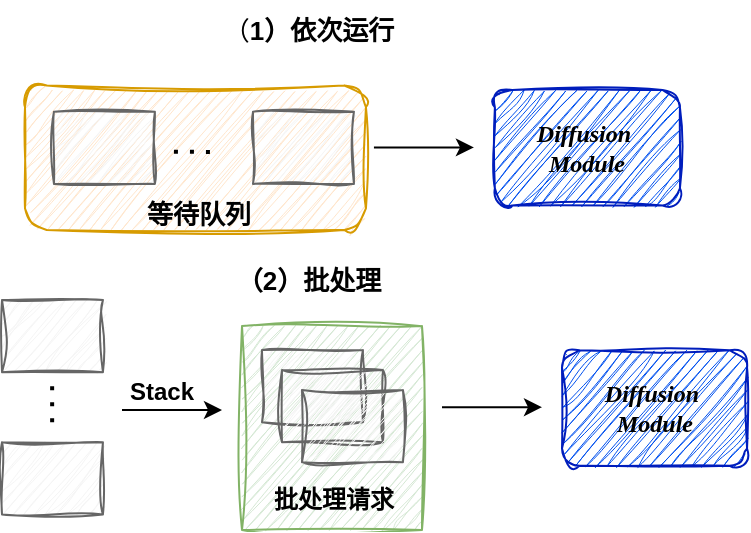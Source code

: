 <mxfile version="27.0.6">
  <diagram name="第 1 页" id="J99-2A23o9RZOt2PJ2Al">
    <mxGraphModel dx="1172" dy="643" grid="1" gridSize="10" guides="1" tooltips="1" connect="1" arrows="1" fold="1" page="1" pageScale="1" pageWidth="827" pageHeight="1169" math="0" shadow="0">
      <root>
        <mxCell id="0" />
        <mxCell id="1" parent="0" />
        <mxCell id="EtwiyDROH1b04Ajci_jH-31" value="" style="rounded=1;whiteSpace=wrap;html=1;fillColor=#ffe6cc;strokeColor=#d79b00;sketch=1;curveFitting=1;jiggle=2;" vertex="1" parent="1">
          <mxGeometry x="501.5" y="627.78" width="170.47" height="72.22" as="geometry" />
        </mxCell>
        <mxCell id="EtwiyDROH1b04Ajci_jH-30" value="" style="rounded=0;whiteSpace=wrap;html=1;fillColor=#d5e8d4;strokeColor=#82b366;sketch=1;curveFitting=1;jiggle=2;" vertex="1" parent="1">
          <mxGeometry x="610" y="748.06" width="90" height="101.94" as="geometry" />
        </mxCell>
        <mxCell id="EtwiyDROH1b04Ajci_jH-1" value="&lt;i&gt;&lt;span&gt;&lt;font style=&quot;color: rgb(0, 0, 0);&quot;&gt;Diffusion&amp;nbsp;&lt;/font&gt;&lt;/span&gt;&lt;/i&gt;&lt;div&gt;&lt;i&gt;&lt;span&gt;&lt;font style=&quot;color: rgb(0, 0, 0);&quot;&gt;Module&lt;/font&gt;&lt;/span&gt;&lt;/i&gt;&lt;/div&gt;" style="rounded=1;whiteSpace=wrap;html=1;fillColor=#0050ef;strokeColor=#001DBC;sketch=1;curveFitting=1;jiggle=2;fontColor=#ffffff;fontFamily=Comic Sans MS;fontSize=12;fontStyle=1" vertex="1" parent="1">
          <mxGeometry x="770" y="760.14" width="92.53" height="57.778" as="geometry" />
        </mxCell>
        <mxCell id="EtwiyDROH1b04Ajci_jH-2" value="" style="rounded=0;whiteSpace=wrap;html=1;fillColor=#f5f5f5;fontColor=#333333;strokeColor=#666666;sketch=1;curveFitting=1;jiggle=2;fontFamily=Comic Sans MS;fontSize=12;fontStyle=1" vertex="1" parent="1">
          <mxGeometry x="620" y="760" width="50.471" height="36.111" as="geometry" />
        </mxCell>
        <mxCell id="EtwiyDROH1b04Ajci_jH-7" value="" style="rounded=0;whiteSpace=wrap;html=1;fillColor=#f5f5f5;fontColor=#333333;strokeColor=#666666;sketch=1;curveFitting=1;jiggle=2;fontFamily=Comic Sans MS;fontSize=12;fontStyle=1" vertex="1" parent="1">
          <mxGeometry x="630" y="770" width="50.471" height="36.111" as="geometry" />
        </mxCell>
        <mxCell id="EtwiyDROH1b04Ajci_jH-8" value="" style="rounded=0;whiteSpace=wrap;html=1;fillColor=#f5f5f5;fontColor=#333333;strokeColor=#666666;sketch=1;curveFitting=1;jiggle=2;fontFamily=Comic Sans MS;fontSize=12;fontStyle=1" vertex="1" parent="1">
          <mxGeometry x="640" y="780" width="50.471" height="36.111" as="geometry" />
        </mxCell>
        <mxCell id="EtwiyDROH1b04Ajci_jH-10" value="&lt;b&gt;Stack&lt;/b&gt;" style="text;html=1;align=center;verticalAlign=middle;whiteSpace=wrap;rounded=0;" vertex="1" parent="1">
          <mxGeometry x="540.47" y="766.11" width="60" height="30" as="geometry" />
        </mxCell>
        <mxCell id="EtwiyDROH1b04Ajci_jH-11" value="" style="rounded=0;whiteSpace=wrap;html=1;fillColor=#f5f5f5;fontColor=#333333;strokeColor=#666666;sketch=1;curveFitting=1;jiggle=2;fontFamily=Comic Sans MS;fontSize=12;fontStyle=1" vertex="1" parent="1">
          <mxGeometry x="490" y="806.11" width="50.471" height="36.111" as="geometry" />
        </mxCell>
        <mxCell id="EtwiyDROH1b04Ajci_jH-12" value="" style="rounded=0;whiteSpace=wrap;html=1;fillColor=#f5f5f5;fontColor=#333333;strokeColor=#666666;sketch=1;curveFitting=1;jiggle=2;fontFamily=Comic Sans MS;fontSize=12;fontStyle=1" vertex="1" parent="1">
          <mxGeometry x="490" y="735" width="50.471" height="36.111" as="geometry" />
        </mxCell>
        <mxCell id="EtwiyDROH1b04Ajci_jH-13" value="" style="endArrow=none;dashed=1;html=1;dashPattern=1 3;strokeWidth=2;rounded=0;" edge="1" parent="1">
          <mxGeometry width="50" height="50" relative="1" as="geometry">
            <mxPoint x="515.07" y="796.11" as="sourcePoint" />
            <mxPoint x="515.07" y="776.11" as="targetPoint" />
          </mxGeometry>
        </mxCell>
        <mxCell id="EtwiyDROH1b04Ajci_jH-14" value="" style="endArrow=classic;html=1;rounded=0;" edge="1" parent="1">
          <mxGeometry width="50" height="50" relative="1" as="geometry">
            <mxPoint x="550" y="790" as="sourcePoint" />
            <mxPoint x="600" y="790" as="targetPoint" />
          </mxGeometry>
        </mxCell>
        <mxCell id="EtwiyDROH1b04Ajci_jH-16" value="" style="endArrow=classic;html=1;rounded=0;" edge="1" parent="1">
          <mxGeometry width="50" height="50" relative="1" as="geometry">
            <mxPoint x="710" y="788.61" as="sourcePoint" />
            <mxPoint x="760" y="788.61" as="targetPoint" />
          </mxGeometry>
        </mxCell>
        <mxCell id="EtwiyDROH1b04Ajci_jH-17" value="&lt;b&gt;（2）批处理&lt;/b&gt;" style="text;html=1;align=center;verticalAlign=middle;whiteSpace=wrap;rounded=0;fontSize=13;" vertex="1" parent="1">
          <mxGeometry x="595.71" y="710" width="94.76" height="30" as="geometry" />
        </mxCell>
        <mxCell id="EtwiyDROH1b04Ajci_jH-18" value="&lt;i&gt;&lt;span&gt;&lt;font style=&quot;color: rgb(0, 0, 0);&quot;&gt;Diffusion&amp;nbsp;&lt;/font&gt;&lt;/span&gt;&lt;/i&gt;&lt;div&gt;&lt;i&gt;&lt;span&gt;&lt;font style=&quot;color: rgb(0, 0, 0);&quot;&gt;Module&lt;/font&gt;&lt;/span&gt;&lt;/i&gt;&lt;/div&gt;" style="rounded=1;whiteSpace=wrap;html=1;fillColor=#0050ef;strokeColor=#001DBC;sketch=1;curveFitting=1;jiggle=2;fontColor=#ffffff;fontFamily=Comic Sans MS;fontSize=12;fontStyle=1" vertex="1" parent="1">
          <mxGeometry x="736.44" y="630" width="92.53" height="57.778" as="geometry" />
        </mxCell>
        <mxCell id="EtwiyDROH1b04Ajci_jH-23" value="" style="rounded=0;whiteSpace=wrap;html=1;fillColor=#f5f5f5;fontColor=#333333;strokeColor=#666666;sketch=1;curveFitting=1;jiggle=2;fontFamily=Comic Sans MS;fontSize=12;fontStyle=1" vertex="1" parent="1">
          <mxGeometry x="515.97" y="640.83" width="50.471" height="36.111" as="geometry" />
        </mxCell>
        <mxCell id="EtwiyDROH1b04Ajci_jH-24" value="" style="rounded=0;whiteSpace=wrap;html=1;fillColor=#f5f5f5;fontColor=#333333;strokeColor=#666666;sketch=1;curveFitting=1;jiggle=2;fontFamily=Comic Sans MS;fontSize=12;fontStyle=1" vertex="1" parent="1">
          <mxGeometry x="615.5" y="640.83" width="50.471" height="36.111" as="geometry" />
        </mxCell>
        <mxCell id="EtwiyDROH1b04Ajci_jH-25" value="" style="endArrow=none;dashed=1;html=1;dashPattern=1 3;strokeWidth=2;rounded=0;" edge="1" parent="1">
          <mxGeometry width="50" height="50" relative="1" as="geometry">
            <mxPoint x="575.97" y="660.83" as="sourcePoint" />
            <mxPoint x="595.97" y="661" as="targetPoint" />
          </mxGeometry>
        </mxCell>
        <mxCell id="EtwiyDROH1b04Ajci_jH-27" value="" style="endArrow=classic;html=1;rounded=0;" edge="1" parent="1">
          <mxGeometry width="50" height="50" relative="1" as="geometry">
            <mxPoint x="675.97" y="658.69" as="sourcePoint" />
            <mxPoint x="725.97" y="658.69" as="targetPoint" />
          </mxGeometry>
        </mxCell>
        <mxCell id="EtwiyDROH1b04Ajci_jH-29" value="（&lt;b&gt;1）依次运行&lt;/b&gt;" style="text;html=1;align=center;verticalAlign=middle;whiteSpace=wrap;rounded=0;fontSize=13;" vertex="1" parent="1">
          <mxGeometry x="566.44" y="585" width="154.76" height="30" as="geometry" />
        </mxCell>
        <mxCell id="EtwiyDROH1b04Ajci_jH-32" value="&lt;b&gt;等待队列&lt;/b&gt;" style="text;html=1;align=center;verticalAlign=middle;whiteSpace=wrap;rounded=0;fontSize=13;" vertex="1" parent="1">
          <mxGeometry x="541.21" y="676.94" width="94.76" height="30" as="geometry" />
        </mxCell>
        <mxCell id="EtwiyDROH1b04Ajci_jH-33" value="&lt;b&gt;批处理请求&lt;/b&gt;" style="text;html=1;align=center;verticalAlign=middle;whiteSpace=wrap;rounded=0;" vertex="1" parent="1">
          <mxGeometry x="615.5" y="820" width="80" height="30" as="geometry" />
        </mxCell>
      </root>
    </mxGraphModel>
  </diagram>
</mxfile>
